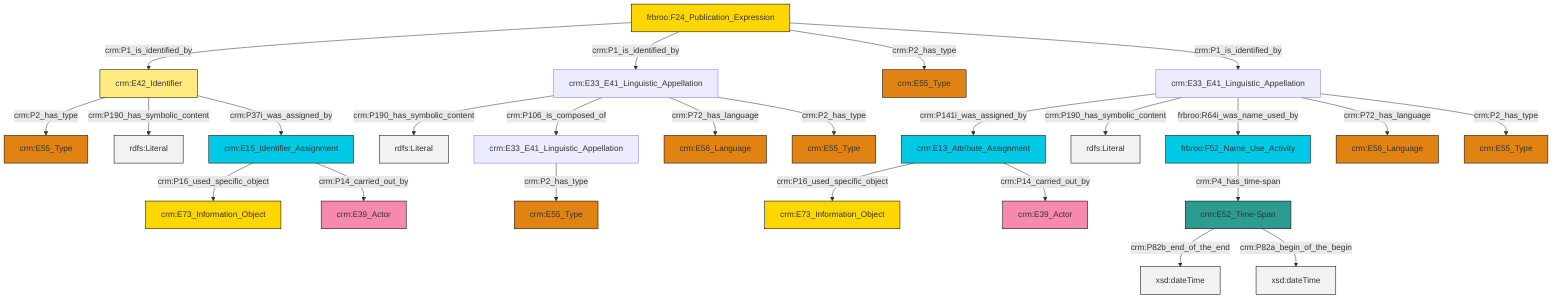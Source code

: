 graph TD
classDef Literal fill:#f2f2f2,stroke:#000000;
classDef CRM_Entity fill:#FFFFFF,stroke:#000000;
classDef Temporal_Entity fill:#00C9E6, stroke:#000000;
classDef Type fill:#E18312, stroke:#000000;
classDef Time-Span fill:#2C9C91, stroke:#000000;
classDef Appellation fill:#FFEB7F, stroke:#000000;
classDef Place fill:#008836, stroke:#000000;
classDef Persistent_Item fill:#B266B2, stroke:#000000;
classDef Conceptual_Object fill:#FFD700, stroke:#000000;
classDef Physical_Thing fill:#D2B48C, stroke:#000000;
classDef Actor fill:#f58aad, stroke:#000000;
classDef PC_Classes fill:#4ce600, stroke:#000000;
classDef Multi fill:#cccccc,stroke:#000000;

0["crm:E33_E41_Linguistic_Appellation"]:::Default -->|crm:P141i_was_assigned_by| 1["crm:E13_Attribute_Assignment"]:::Temporal_Entity
3["crm:E52_Time-Span"]:::Time-Span -->|crm:P82b_end_of_the_end| 4[xsd:dateTime]:::Literal
0["crm:E33_E41_Linguistic_Appellation"]:::Default -->|crm:P190_has_symbolic_content| 5[rdfs:Literal]:::Literal
6["crm:E15_Identifier_Assignment"]:::Temporal_Entity -->|crm:P16_used_specific_object| 7["crm:E73_Information_Object"]:::Conceptual_Object
0["crm:E33_E41_Linguistic_Appellation"]:::Default -->|frbroo:R64i_was_name_used_by| 10["frbroo:F52_Name_Use_Activity"]:::Temporal_Entity
11["crm:E42_Identifier"]:::Appellation -->|crm:P2_has_type| 12["crm:E55_Type"]:::Type
19["frbroo:F24_Publication_Expression"]:::Conceptual_Object -->|crm:P1_is_identified_by| 11["crm:E42_Identifier"]:::Appellation
6["crm:E15_Identifier_Assignment"]:::Temporal_Entity -->|crm:P14_carried_out_by| 21["crm:E39_Actor"]:::Actor
0["crm:E33_E41_Linguistic_Appellation"]:::Default -->|crm:P72_has_language| 25["crm:E56_Language"]:::Type
30["crm:E33_E41_Linguistic_Appellation"]:::Default -->|crm:P190_has_symbolic_content| 31[rdfs:Literal]:::Literal
3["crm:E52_Time-Span"]:::Time-Span -->|crm:P82a_begin_of_the_begin| 32[xsd:dateTime]:::Literal
19["frbroo:F24_Publication_Expression"]:::Conceptual_Object -->|crm:P1_is_identified_by| 30["crm:E33_E41_Linguistic_Appellation"]:::Default
11["crm:E42_Identifier"]:::Appellation -->|crm:P190_has_symbolic_content| 34[rdfs:Literal]:::Literal
30["crm:E33_E41_Linguistic_Appellation"]:::Default -->|crm:P106_is_composed_of| 15["crm:E33_E41_Linguistic_Appellation"]:::Default
10["frbroo:F52_Name_Use_Activity"]:::Temporal_Entity -->|crm:P4_has_time-span| 3["crm:E52_Time-Span"]:::Time-Span
19["frbroo:F24_Publication_Expression"]:::Conceptual_Object -->|crm:P2_has_type| 28["crm:E55_Type"]:::Type
19["frbroo:F24_Publication_Expression"]:::Conceptual_Object -->|crm:P1_is_identified_by| 0["crm:E33_E41_Linguistic_Appellation"]:::Default
30["crm:E33_E41_Linguistic_Appellation"]:::Default -->|crm:P72_has_language| 36["crm:E56_Language"]:::Type
1["crm:E13_Attribute_Assignment"]:::Temporal_Entity -->|crm:P16_used_specific_object| 17["crm:E73_Information_Object"]:::Conceptual_Object
0["crm:E33_E41_Linguistic_Appellation"]:::Default -->|crm:P2_has_type| 38["crm:E55_Type"]:::Type
15["crm:E33_E41_Linguistic_Appellation"]:::Default -->|crm:P2_has_type| 26["crm:E55_Type"]:::Type
30["crm:E33_E41_Linguistic_Appellation"]:::Default -->|crm:P2_has_type| 8["crm:E55_Type"]:::Type
11["crm:E42_Identifier"]:::Appellation -->|crm:P37i_was_assigned_by| 6["crm:E15_Identifier_Assignment"]:::Temporal_Entity
1["crm:E13_Attribute_Assignment"]:::Temporal_Entity -->|crm:P14_carried_out_by| 41["crm:E39_Actor"]:::Actor